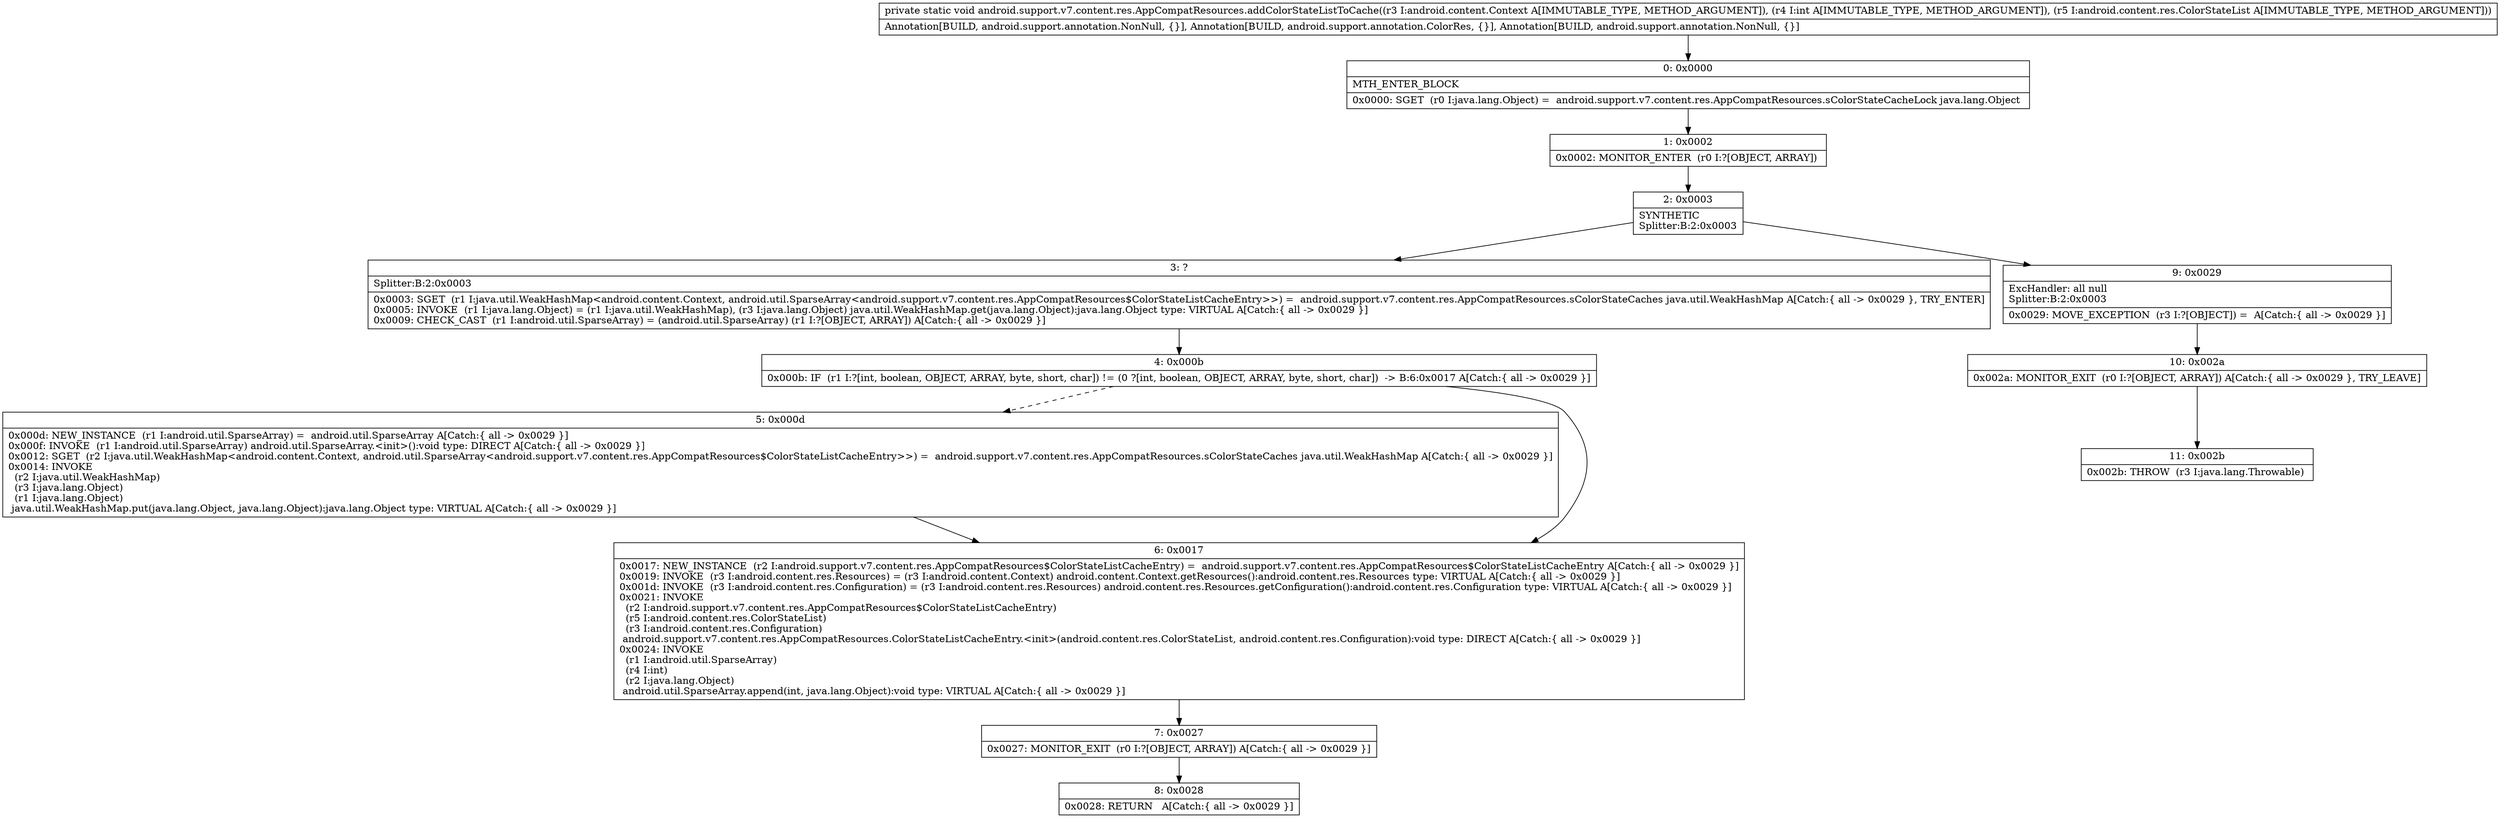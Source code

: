 digraph "CFG forandroid.support.v7.content.res.AppCompatResources.addColorStateListToCache(Landroid\/content\/Context;ILandroid\/content\/res\/ColorStateList;)V" {
Node_0 [shape=record,label="{0\:\ 0x0000|MTH_ENTER_BLOCK\l|0x0000: SGET  (r0 I:java.lang.Object) =  android.support.v7.content.res.AppCompatResources.sColorStateCacheLock java.lang.Object \l}"];
Node_1 [shape=record,label="{1\:\ 0x0002|0x0002: MONITOR_ENTER  (r0 I:?[OBJECT, ARRAY]) \l}"];
Node_2 [shape=record,label="{2\:\ 0x0003|SYNTHETIC\lSplitter:B:2:0x0003\l}"];
Node_3 [shape=record,label="{3\:\ ?|Splitter:B:2:0x0003\l|0x0003: SGET  (r1 I:java.util.WeakHashMap\<android.content.Context, android.util.SparseArray\<android.support.v7.content.res.AppCompatResources$ColorStateListCacheEntry\>\>) =  android.support.v7.content.res.AppCompatResources.sColorStateCaches java.util.WeakHashMap A[Catch:\{ all \-\> 0x0029 \}, TRY_ENTER]\l0x0005: INVOKE  (r1 I:java.lang.Object) = (r1 I:java.util.WeakHashMap), (r3 I:java.lang.Object) java.util.WeakHashMap.get(java.lang.Object):java.lang.Object type: VIRTUAL A[Catch:\{ all \-\> 0x0029 \}]\l0x0009: CHECK_CAST  (r1 I:android.util.SparseArray) = (android.util.SparseArray) (r1 I:?[OBJECT, ARRAY]) A[Catch:\{ all \-\> 0x0029 \}]\l}"];
Node_4 [shape=record,label="{4\:\ 0x000b|0x000b: IF  (r1 I:?[int, boolean, OBJECT, ARRAY, byte, short, char]) != (0 ?[int, boolean, OBJECT, ARRAY, byte, short, char])  \-\> B:6:0x0017 A[Catch:\{ all \-\> 0x0029 \}]\l}"];
Node_5 [shape=record,label="{5\:\ 0x000d|0x000d: NEW_INSTANCE  (r1 I:android.util.SparseArray) =  android.util.SparseArray A[Catch:\{ all \-\> 0x0029 \}]\l0x000f: INVOKE  (r1 I:android.util.SparseArray) android.util.SparseArray.\<init\>():void type: DIRECT A[Catch:\{ all \-\> 0x0029 \}]\l0x0012: SGET  (r2 I:java.util.WeakHashMap\<android.content.Context, android.util.SparseArray\<android.support.v7.content.res.AppCompatResources$ColorStateListCacheEntry\>\>) =  android.support.v7.content.res.AppCompatResources.sColorStateCaches java.util.WeakHashMap A[Catch:\{ all \-\> 0x0029 \}]\l0x0014: INVOKE  \l  (r2 I:java.util.WeakHashMap)\l  (r3 I:java.lang.Object)\l  (r1 I:java.lang.Object)\l java.util.WeakHashMap.put(java.lang.Object, java.lang.Object):java.lang.Object type: VIRTUAL A[Catch:\{ all \-\> 0x0029 \}]\l}"];
Node_6 [shape=record,label="{6\:\ 0x0017|0x0017: NEW_INSTANCE  (r2 I:android.support.v7.content.res.AppCompatResources$ColorStateListCacheEntry) =  android.support.v7.content.res.AppCompatResources$ColorStateListCacheEntry A[Catch:\{ all \-\> 0x0029 \}]\l0x0019: INVOKE  (r3 I:android.content.res.Resources) = (r3 I:android.content.Context) android.content.Context.getResources():android.content.res.Resources type: VIRTUAL A[Catch:\{ all \-\> 0x0029 \}]\l0x001d: INVOKE  (r3 I:android.content.res.Configuration) = (r3 I:android.content.res.Resources) android.content.res.Resources.getConfiguration():android.content.res.Configuration type: VIRTUAL A[Catch:\{ all \-\> 0x0029 \}]\l0x0021: INVOKE  \l  (r2 I:android.support.v7.content.res.AppCompatResources$ColorStateListCacheEntry)\l  (r5 I:android.content.res.ColorStateList)\l  (r3 I:android.content.res.Configuration)\l android.support.v7.content.res.AppCompatResources.ColorStateListCacheEntry.\<init\>(android.content.res.ColorStateList, android.content.res.Configuration):void type: DIRECT A[Catch:\{ all \-\> 0x0029 \}]\l0x0024: INVOKE  \l  (r1 I:android.util.SparseArray)\l  (r4 I:int)\l  (r2 I:java.lang.Object)\l android.util.SparseArray.append(int, java.lang.Object):void type: VIRTUAL A[Catch:\{ all \-\> 0x0029 \}]\l}"];
Node_7 [shape=record,label="{7\:\ 0x0027|0x0027: MONITOR_EXIT  (r0 I:?[OBJECT, ARRAY]) A[Catch:\{ all \-\> 0x0029 \}]\l}"];
Node_8 [shape=record,label="{8\:\ 0x0028|0x0028: RETURN   A[Catch:\{ all \-\> 0x0029 \}]\l}"];
Node_9 [shape=record,label="{9\:\ 0x0029|ExcHandler: all null\lSplitter:B:2:0x0003\l|0x0029: MOVE_EXCEPTION  (r3 I:?[OBJECT]) =  A[Catch:\{ all \-\> 0x0029 \}]\l}"];
Node_10 [shape=record,label="{10\:\ 0x002a|0x002a: MONITOR_EXIT  (r0 I:?[OBJECT, ARRAY]) A[Catch:\{ all \-\> 0x0029 \}, TRY_LEAVE]\l}"];
Node_11 [shape=record,label="{11\:\ 0x002b|0x002b: THROW  (r3 I:java.lang.Throwable) \l}"];
MethodNode[shape=record,label="{private static void android.support.v7.content.res.AppCompatResources.addColorStateListToCache((r3 I:android.content.Context A[IMMUTABLE_TYPE, METHOD_ARGUMENT]), (r4 I:int A[IMMUTABLE_TYPE, METHOD_ARGUMENT]), (r5 I:android.content.res.ColorStateList A[IMMUTABLE_TYPE, METHOD_ARGUMENT]))  | Annotation[BUILD, android.support.annotation.NonNull, \{\}], Annotation[BUILD, android.support.annotation.ColorRes, \{\}], Annotation[BUILD, android.support.annotation.NonNull, \{\}]\l}"];
MethodNode -> Node_0;
Node_0 -> Node_1;
Node_1 -> Node_2;
Node_2 -> Node_3;
Node_2 -> Node_9;
Node_3 -> Node_4;
Node_4 -> Node_5[style=dashed];
Node_4 -> Node_6;
Node_5 -> Node_6;
Node_6 -> Node_7;
Node_7 -> Node_8;
Node_9 -> Node_10;
Node_10 -> Node_11;
}

